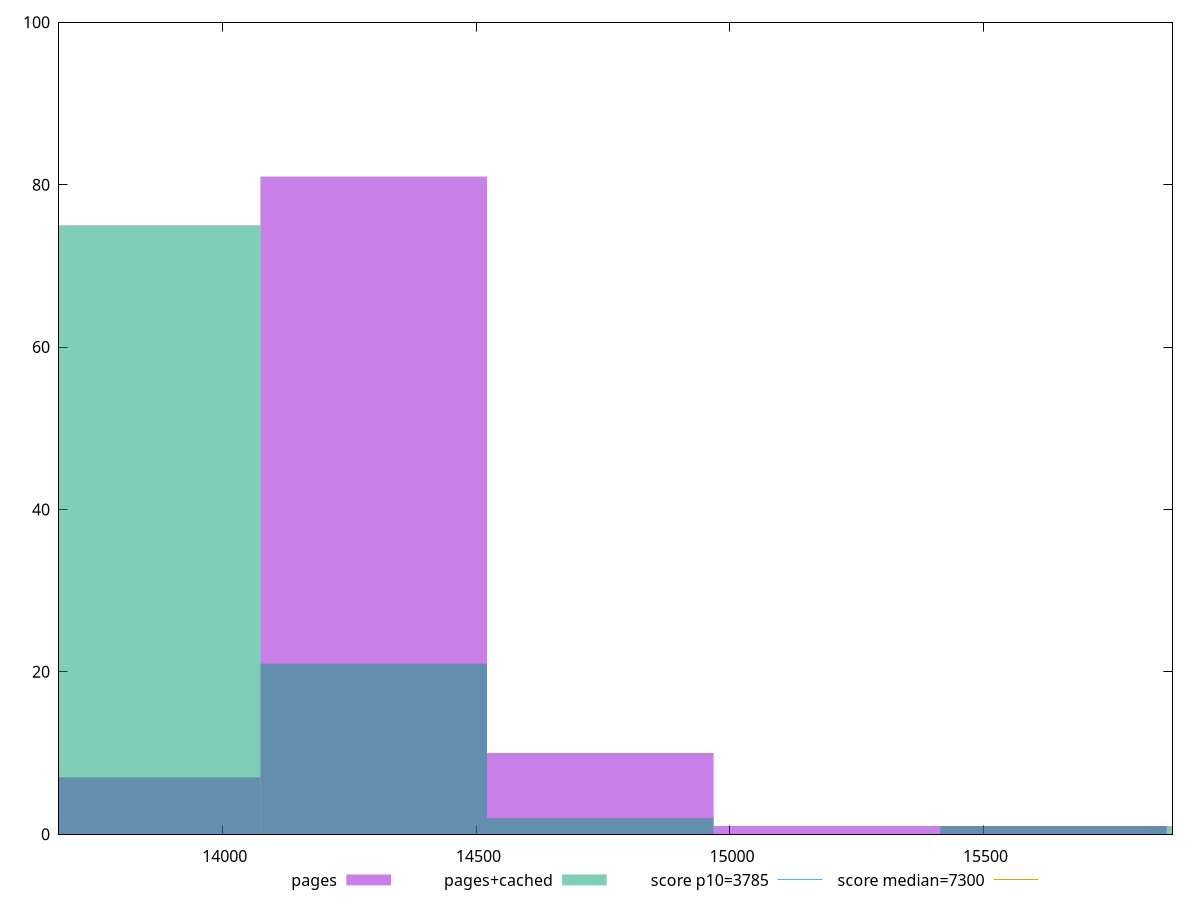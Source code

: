 reset

$pages <<EOF
15637.950380081786 1
14744.353215505684 10
15191.151797793735 1
14297.554633217633 81
13850.756050929582 7
EOF

$pagesCached <<EOF
16084.748962369837 1
15637.950380081786 1
14297.554633217633 21
13850.756050929582 75
14744.353215505684 2
EOF

set key outside below
set boxwidth 446.798582288051
set xrange [13677.054100000001:15872.535]
set yrange [0:100]
set trange [0:100]
set style fill transparent solid 0.5 noborder

set parametric
set terminal svg size 640, 500 enhanced background rgb 'white'
set output "report_00019_2021-02-10T18-14-37.922Z//interactive/comparison/histogram/0_vs_1.svg"

plot $pages title "pages" with boxes, \
     $pagesCached title "pages+cached" with boxes, \
     3785,t title "score p10=3785", \
     7300,t title "score median=7300"

reset
